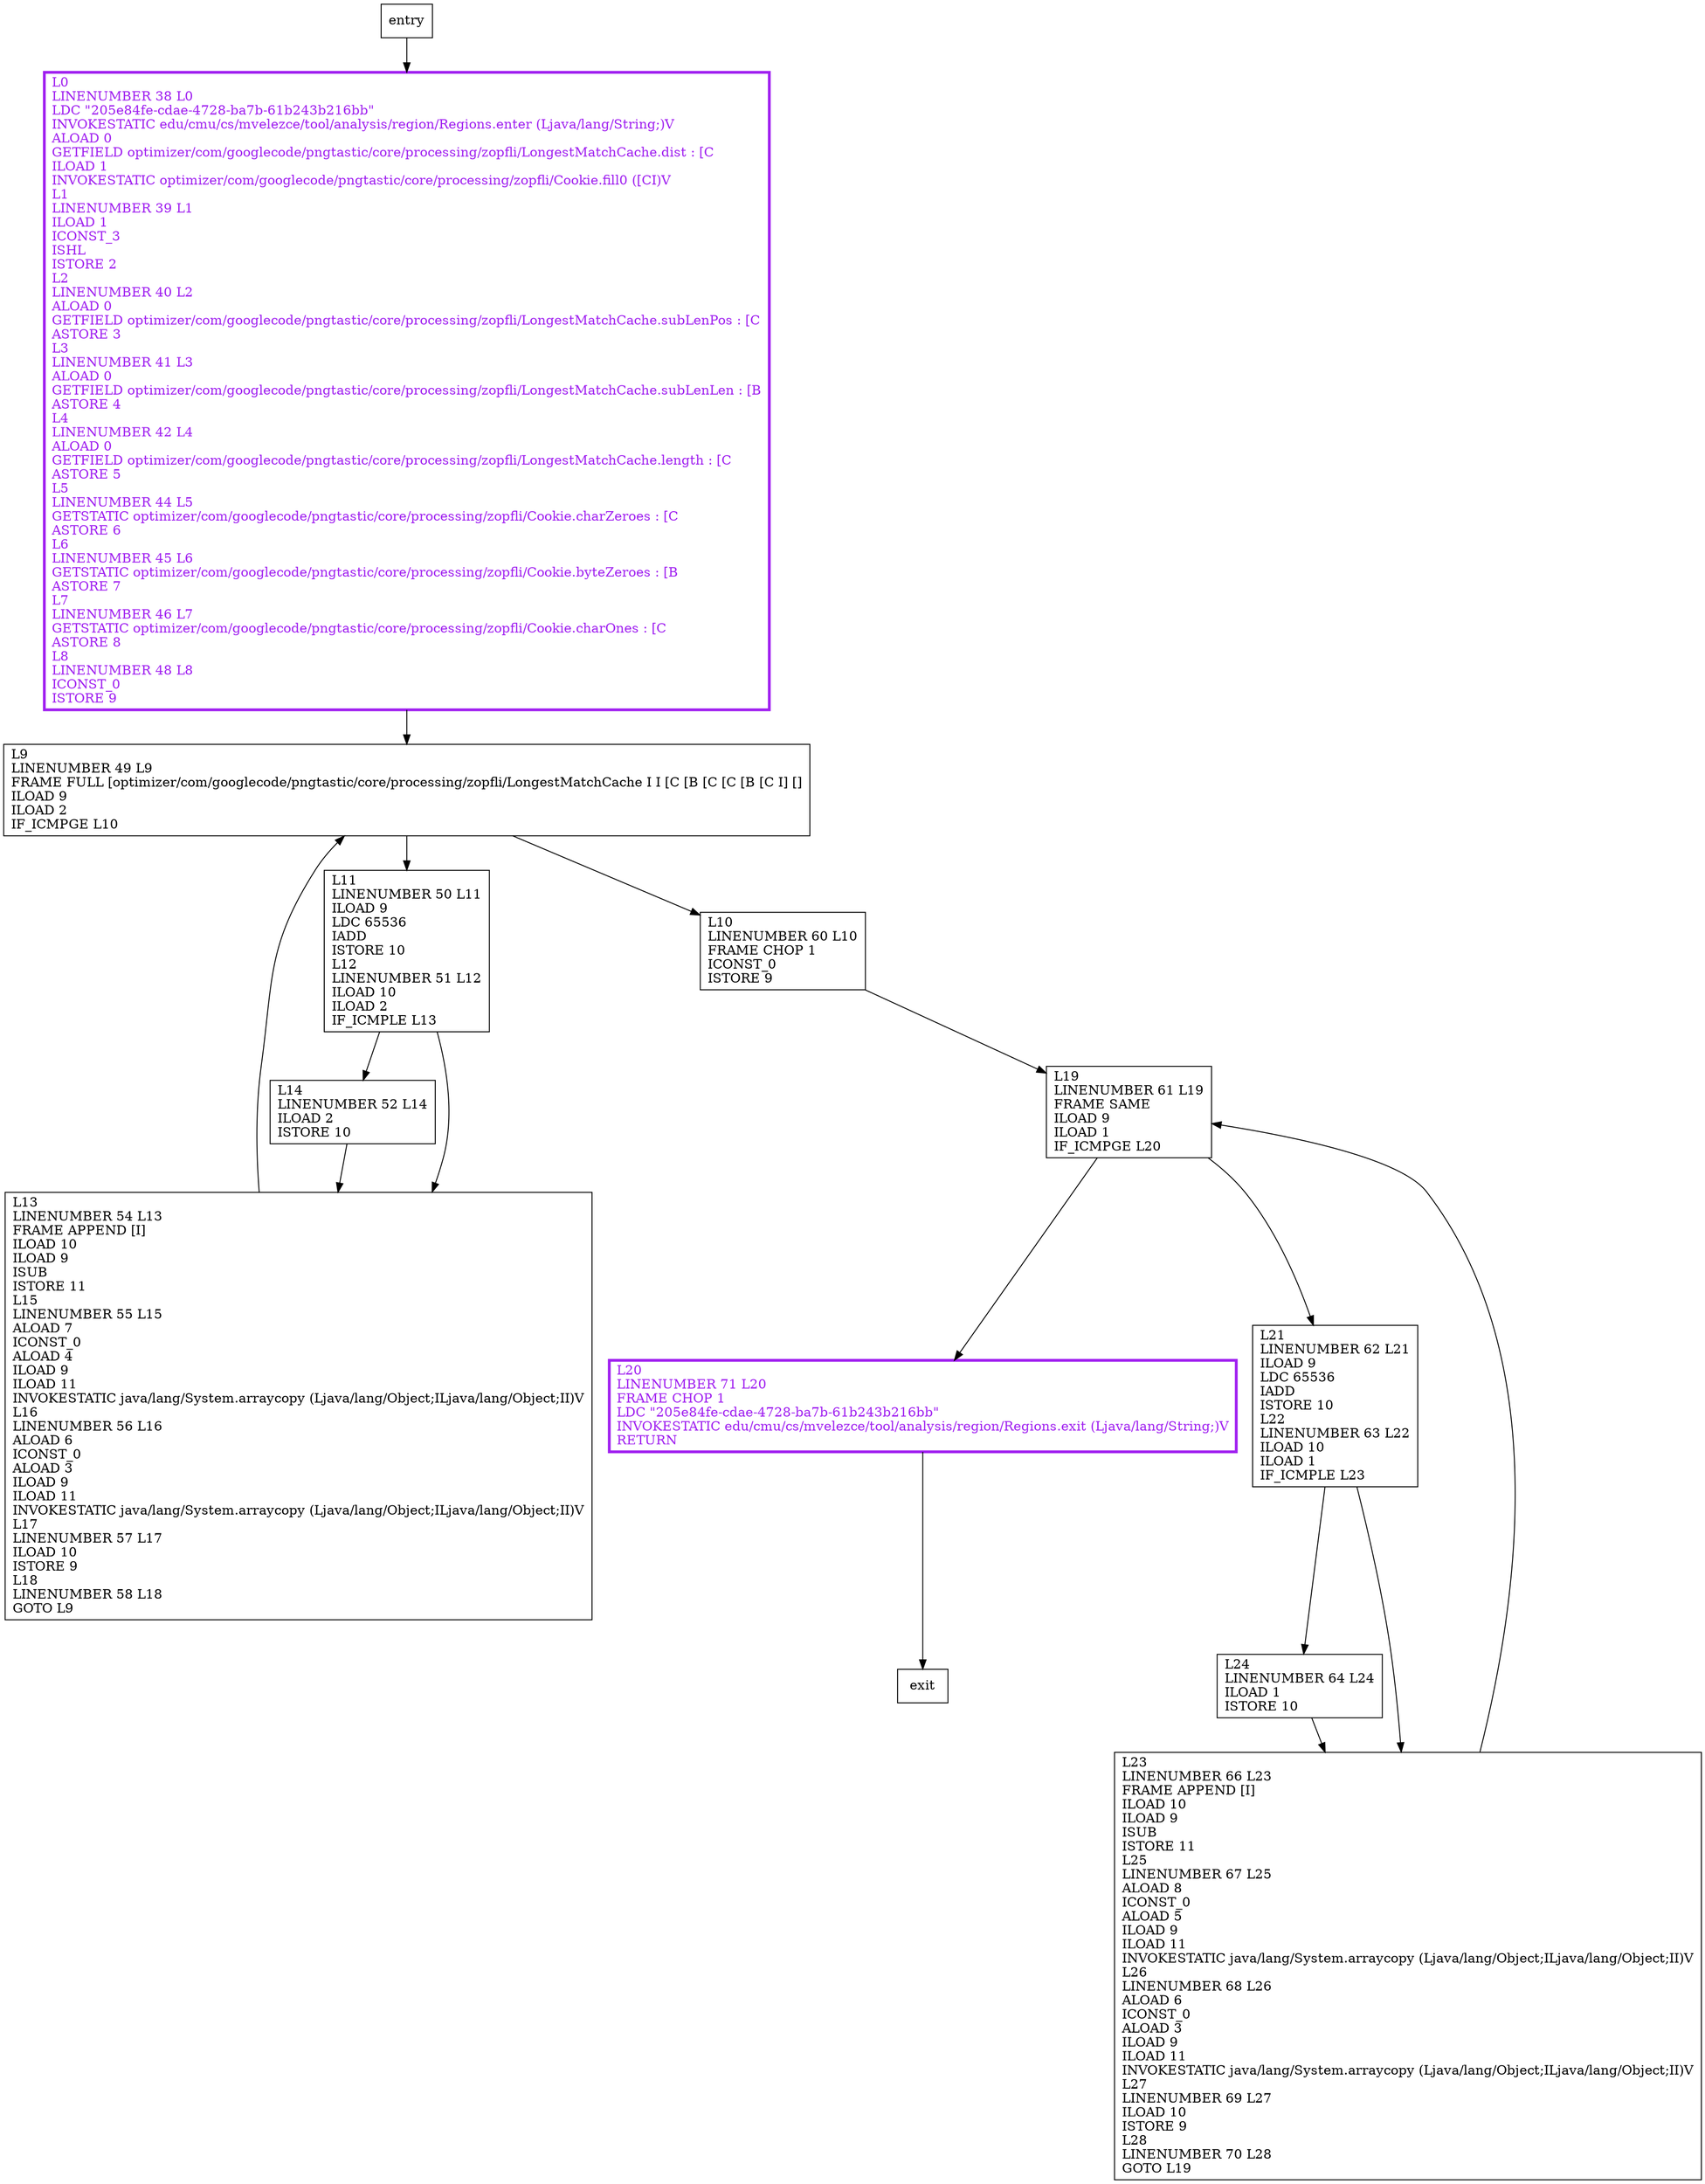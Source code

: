 digraph init {
node [shape=record];
193625667 [label="L0\lLINENUMBER 38 L0\lLDC \"205e84fe-cdae-4728-ba7b-61b243b216bb\"\lINVOKESTATIC edu/cmu/cs/mvelezce/tool/analysis/region/Regions.enter (Ljava/lang/String;)V\lALOAD 0\lGETFIELD optimizer/com/googlecode/pngtastic/core/processing/zopfli/LongestMatchCache.dist : [C\lILOAD 1\lINVOKESTATIC optimizer/com/googlecode/pngtastic/core/processing/zopfli/Cookie.fill0 ([CI)V\lL1\lLINENUMBER 39 L1\lILOAD 1\lICONST_3\lISHL\lISTORE 2\lL2\lLINENUMBER 40 L2\lALOAD 0\lGETFIELD optimizer/com/googlecode/pngtastic/core/processing/zopfli/LongestMatchCache.subLenPos : [C\lASTORE 3\lL3\lLINENUMBER 41 L3\lALOAD 0\lGETFIELD optimizer/com/googlecode/pngtastic/core/processing/zopfli/LongestMatchCache.subLenLen : [B\lASTORE 4\lL4\lLINENUMBER 42 L4\lALOAD 0\lGETFIELD optimizer/com/googlecode/pngtastic/core/processing/zopfli/LongestMatchCache.length : [C\lASTORE 5\lL5\lLINENUMBER 44 L5\lGETSTATIC optimizer/com/googlecode/pngtastic/core/processing/zopfli/Cookie.charZeroes : [C\lASTORE 6\lL6\lLINENUMBER 45 L6\lGETSTATIC optimizer/com/googlecode/pngtastic/core/processing/zopfli/Cookie.byteZeroes : [B\lASTORE 7\lL7\lLINENUMBER 46 L7\lGETSTATIC optimizer/com/googlecode/pngtastic/core/processing/zopfli/Cookie.charOnes : [C\lASTORE 8\lL8\lLINENUMBER 48 L8\lICONST_0\lISTORE 9\l"];
56112634 [label="L10\lLINENUMBER 60 L10\lFRAME CHOP 1\lICONST_0\lISTORE 9\l"];
707250996 [label="L14\lLINENUMBER 52 L14\lILOAD 2\lISTORE 10\l"];
537483956 [label="L24\lLINENUMBER 64 L24\lILOAD 1\lISTORE 10\l"];
1311315651 [label="L19\lLINENUMBER 61 L19\lFRAME SAME\lILOAD 9\lILOAD 1\lIF_ICMPGE L20\l"];
1913113425 [label="L13\lLINENUMBER 54 L13\lFRAME APPEND [I]\lILOAD 10\lILOAD 9\lISUB\lISTORE 11\lL15\lLINENUMBER 55 L15\lALOAD 7\lICONST_0\lALOAD 4\lILOAD 9\lILOAD 11\lINVOKESTATIC java/lang/System.arraycopy (Ljava/lang/Object;ILjava/lang/Object;II)V\lL16\lLINENUMBER 56 L16\lALOAD 6\lICONST_0\lALOAD 3\lILOAD 9\lILOAD 11\lINVOKESTATIC java/lang/System.arraycopy (Ljava/lang/Object;ILjava/lang/Object;II)V\lL17\lLINENUMBER 57 L17\lILOAD 10\lISTORE 9\lL18\lLINENUMBER 58 L18\lGOTO L9\l"];
117249632 [label="L20\lLINENUMBER 71 L20\lFRAME CHOP 1\lLDC \"205e84fe-cdae-4728-ba7b-61b243b216bb\"\lINVOKESTATIC edu/cmu/cs/mvelezce/tool/analysis/region/Regions.exit (Ljava/lang/String;)V\lRETURN\l"];
1585841343 [label="L23\lLINENUMBER 66 L23\lFRAME APPEND [I]\lILOAD 10\lILOAD 9\lISUB\lISTORE 11\lL25\lLINENUMBER 67 L25\lALOAD 8\lICONST_0\lALOAD 5\lILOAD 9\lILOAD 11\lINVOKESTATIC java/lang/System.arraycopy (Ljava/lang/Object;ILjava/lang/Object;II)V\lL26\lLINENUMBER 68 L26\lALOAD 6\lICONST_0\lALOAD 3\lILOAD 9\lILOAD 11\lINVOKESTATIC java/lang/System.arraycopy (Ljava/lang/Object;ILjava/lang/Object;II)V\lL27\lLINENUMBER 69 L27\lILOAD 10\lISTORE 9\lL28\lLINENUMBER 70 L28\lGOTO L19\l"];
1754451055 [label="L9\lLINENUMBER 49 L9\lFRAME FULL [optimizer/com/googlecode/pngtastic/core/processing/zopfli/LongestMatchCache I I [C [B [C [C [B [C I] []\lILOAD 9\lILOAD 2\lIF_ICMPGE L10\l"];
1248598189 [label="L21\lLINENUMBER 62 L21\lILOAD 9\lLDC 65536\lIADD\lISTORE 10\lL22\lLINENUMBER 63 L22\lILOAD 10\lILOAD 1\lIF_ICMPLE L23\l"];
1459035867 [label="L11\lLINENUMBER 50 L11\lILOAD 9\lLDC 65536\lIADD\lISTORE 10\lL12\lLINENUMBER 51 L12\lILOAD 10\lILOAD 2\lIF_ICMPLE L13\l"];
entry;
exit;
537483956 -> 1585841343;
1913113425 -> 1754451055;
117249632 -> exit;
1754451055 -> 56112634;
1754451055 -> 1459035867;
1459035867 -> 707250996;
1459035867 -> 1913113425;
193625667 -> 1754451055;
56112634 -> 1311315651;
entry -> 193625667;
707250996 -> 1913113425;
1311315651 -> 117249632;
1311315651 -> 1248598189;
1585841343 -> 1311315651;
1248598189 -> 537483956;
1248598189 -> 1585841343;
193625667[fontcolor="purple", penwidth=3, color="purple"];
117249632[fontcolor="purple", penwidth=3, color="purple"];
}
